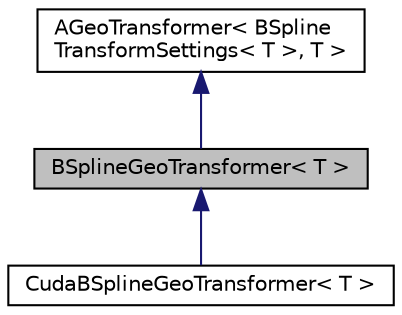digraph "BSplineGeoTransformer&lt; T &gt;"
{
  edge [fontname="Helvetica",fontsize="10",labelfontname="Helvetica",labelfontsize="10"];
  node [fontname="Helvetica",fontsize="10",shape=record];
  Node0 [label="BSplineGeoTransformer\< T \>",height=0.2,width=0.4,color="black", fillcolor="grey75", style="filled", fontcolor="black"];
  Node1 -> Node0 [dir="back",color="midnightblue",fontsize="10",style="solid",fontname="Helvetica"];
  Node1 [label="AGeoTransformer\< BSpline\lTransformSettings\< T \>, T \>",height=0.2,width=0.4,color="black", fillcolor="white", style="filled",URL="$classAGeoTransformer.html"];
  Node0 -> Node2 [dir="back",color="midnightblue",fontsize="10",style="solid",fontname="Helvetica"];
  Node2 [label="CudaBSplineGeoTransformer\< T \>",height=0.2,width=0.4,color="black", fillcolor="white", style="filled",URL="$classCudaBSplineGeoTransformer.html"];
}
